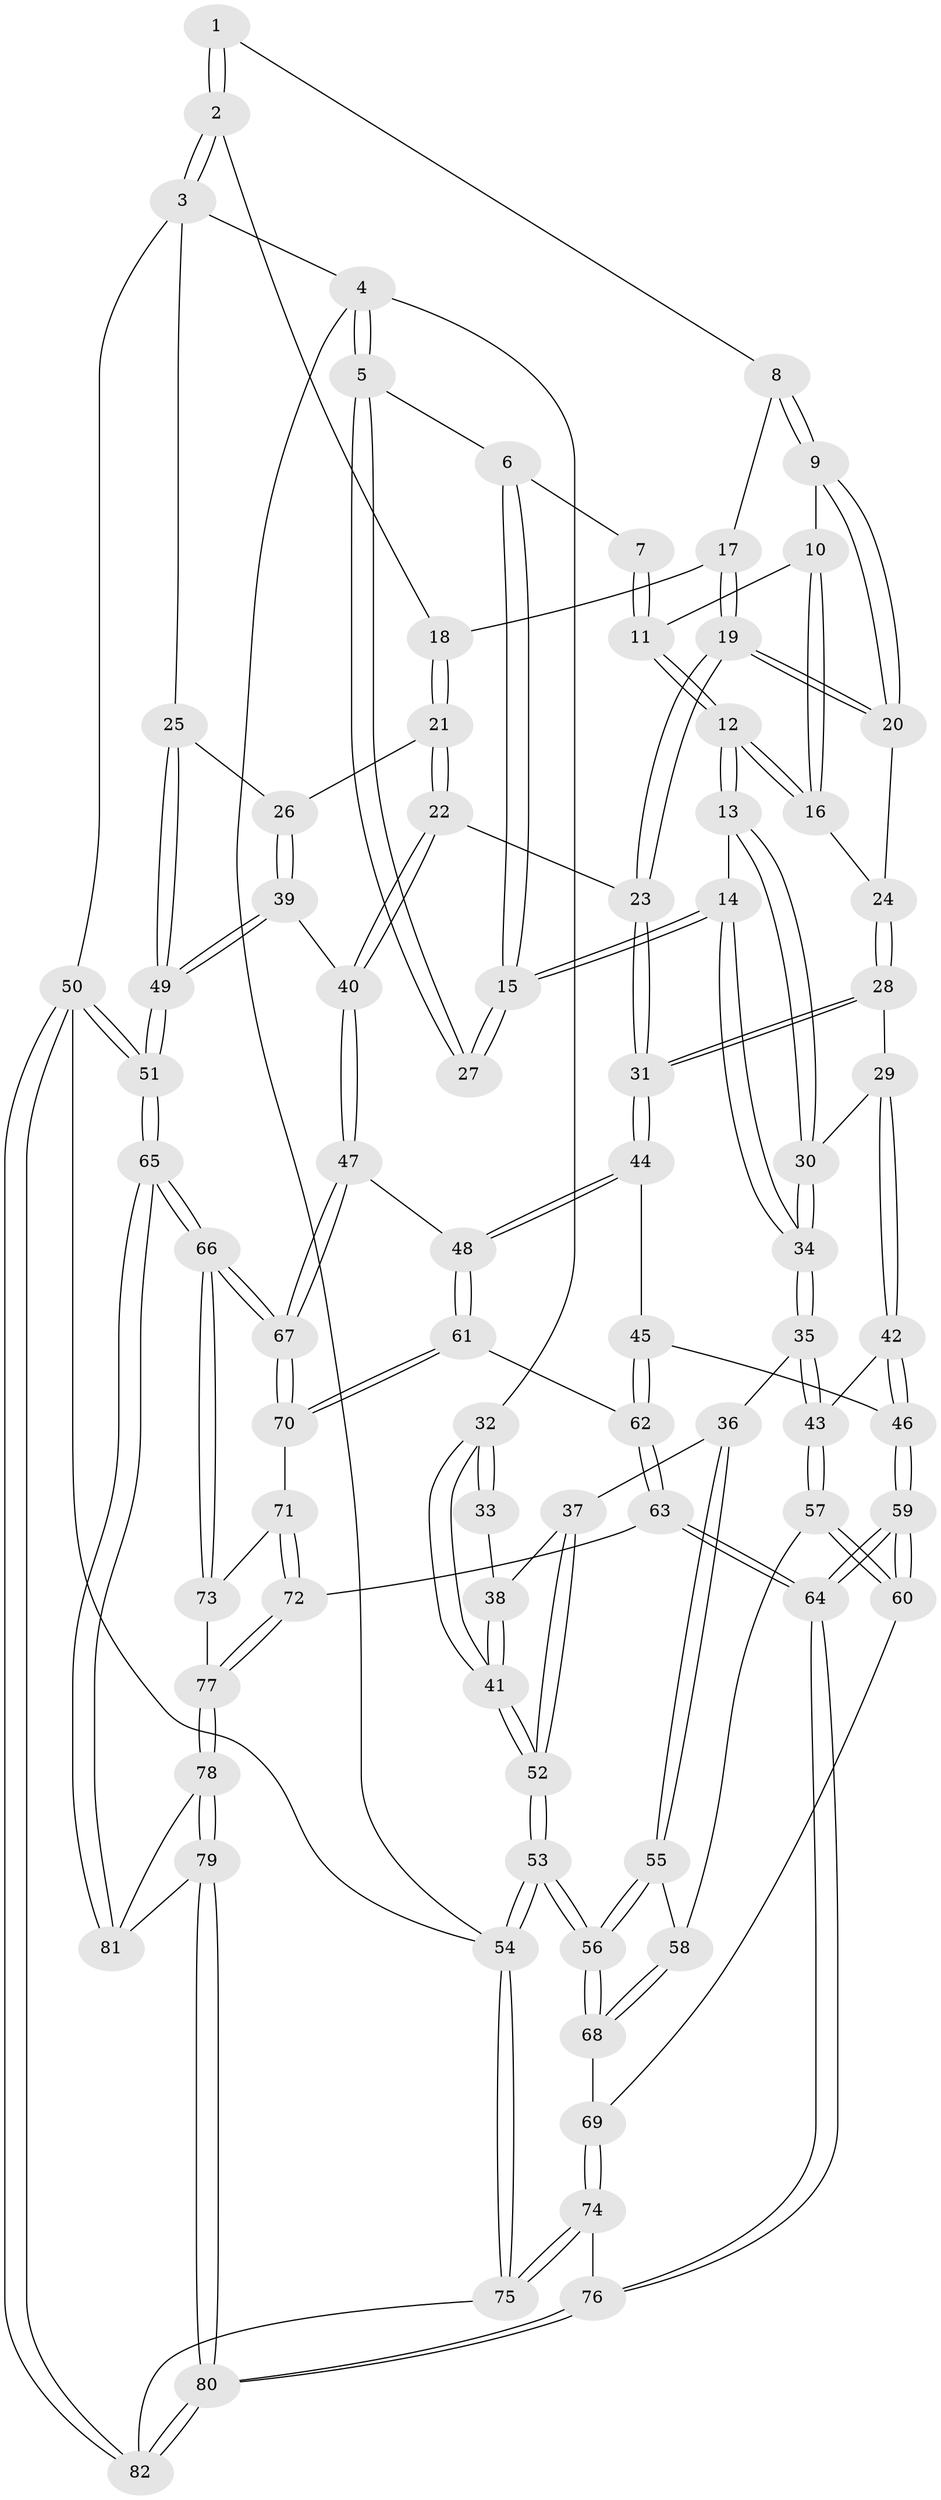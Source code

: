 // coarse degree distribution, {3: 0.14285714285714285, 4: 0.4897959183673469, 5: 0.2653061224489796, 6: 0.08163265306122448, 2: 0.02040816326530612}
// Generated by graph-tools (version 1.1) at 2025/24/03/03/25 07:24:35]
// undirected, 82 vertices, 202 edges
graph export_dot {
graph [start="1"]
  node [color=gray90,style=filled];
  1 [pos="+0.5250371017232065+0"];
  2 [pos="+1+0"];
  3 [pos="+1+0"];
  4 [pos="+0+0"];
  5 [pos="+0+0"];
  6 [pos="+0.24109854837758354+0"];
  7 [pos="+0.3253875065741881+0"];
  8 [pos="+0.6073792565309754+0.06745399524737412"];
  9 [pos="+0.5876594963389817+0.10121766503560044"];
  10 [pos="+0.480196761735852+0.09550167512673184"];
  11 [pos="+0.36977542564193255+0"];
  12 [pos="+0.3812497739465381+0.20642508782704444"];
  13 [pos="+0.3714025527536429+0.21467009043547816"];
  14 [pos="+0.22145048940262724+0.23344427434869994"];
  15 [pos="+0.19346706528431726+0.20427765420205932"];
  16 [pos="+0.47666474749338456+0.2051094393487351"];
  17 [pos="+0.6955411125428219+0.09227890075609767"];
  18 [pos="+0.7418237099367311+0.0757847907840712"];
  19 [pos="+0.6774741629568699+0.28118341819736553"];
  20 [pos="+0.5850789046383368+0.11905803377066446"];
  21 [pos="+0.8056495531278465+0.22991338754940896"];
  22 [pos="+0.6926146482024227+0.2934625972234949"];
  23 [pos="+0.6803999267514552+0.29422536403034066"];
  24 [pos="+0.4891287000460161+0.21055843731598226"];
  25 [pos="+1+0"];
  26 [pos="+0.8764091901621246+0.22065419432613484"];
  27 [pos="+0.14240341024569772+0.20908010721432047"];
  28 [pos="+0.5315298435581307+0.26590932638228193"];
  29 [pos="+0.4217508274214039+0.35990652817939583"];
  30 [pos="+0.3966631883268559+0.3280807791173734"];
  31 [pos="+0.6438093672554579+0.3205859540669319"];
  32 [pos="+0+0"];
  33 [pos="+0.11069716251072784+0.21735283752732756"];
  34 [pos="+0.226308719494999+0.3605971984105957"];
  35 [pos="+0.21814117174517084+0.4023996415202486"];
  36 [pos="+0.190384852290569+0.41763716539018675"];
  37 [pos="+0.1249152671662828+0.4063433797720236"];
  38 [pos="+0.018755284612306296+0.2996546471667173"];
  39 [pos="+0.9247148889805188+0.45041706335468584"];
  40 [pos="+0.8908619865815995+0.47178000987071683"];
  41 [pos="+0+0.3422662923350666"];
  42 [pos="+0.43453335421793216+0.4691096729976708"];
  43 [pos="+0.31055095600929417+0.46505588258882086"];
  44 [pos="+0.6366735033197446+0.3429545771458379"];
  45 [pos="+0.4829664903781451+0.4771123627217008"];
  46 [pos="+0.44597324529109816+0.477363918298233"];
  47 [pos="+0.8419570112157085+0.5477159098086948"];
  48 [pos="+0.7148397830063707+0.5428768490216612"];
  49 [pos="+1+0.42444198433548125"];
  50 [pos="+1+1"];
  51 [pos="+1+1"];
  52 [pos="+0+0.5891311318674131"];
  53 [pos="+0+0.6479570877042403"];
  54 [pos="+0+1"];
  55 [pos="+0.17635693131739363+0.457748091056533"];
  56 [pos="+0.0379735806186461+0.6581825464762177"];
  57 [pos="+0.27145391483451764+0.5973850904014321"];
  58 [pos="+0.22752858390010158+0.5967631068742327"];
  59 [pos="+0.38627505795418915+0.7182796393585869"];
  60 [pos="+0.3594674170268451+0.7018330393049284"];
  61 [pos="+0.6521770504070719+0.5869514589501083"];
  62 [pos="+0.594959029248953+0.579077778262023"];
  63 [pos="+0.45642078419623394+0.7448902465603284"];
  64 [pos="+0.39795835633619675+0.7408721248717888"];
  65 [pos="+0.9860076028396874+0.9567542528476637"];
  66 [pos="+0.9693619968485809+0.9351994980939634"];
  67 [pos="+0.9447165035076894+0.8876942838343886"];
  68 [pos="+0.060632700875086036+0.6671557623030177"];
  69 [pos="+0.10006426788773103+0.7022940065354433"];
  70 [pos="+0.6626424413626996+0.6729179184306798"];
  71 [pos="+0.6129939353134235+0.7320555941936858"];
  72 [pos="+0.4833705274829464+0.7585495280964706"];
  73 [pos="+0.6714979503020494+0.8176004125892561"];
  74 [pos="+0.1840020655152184+0.8482453916490033"];
  75 [pos="+0+1"];
  76 [pos="+0.3284649301871148+0.8620945845108333"];
  77 [pos="+0.5468049444176349+0.8438618550138671"];
  78 [pos="+0.5535595184183613+0.8886364421049122"];
  79 [pos="+0.4875811995657656+1"];
  80 [pos="+0.39758414512068835+1"];
  81 [pos="+0.7025842753612072+0.9377528157714906"];
  82 [pos="+0.39433565395613507+1"];
  1 -- 2;
  1 -- 2;
  1 -- 8;
  2 -- 3;
  2 -- 3;
  2 -- 18;
  3 -- 4;
  3 -- 25;
  3 -- 50;
  4 -- 5;
  4 -- 5;
  4 -- 32;
  4 -- 54;
  5 -- 6;
  5 -- 27;
  5 -- 27;
  6 -- 7;
  6 -- 15;
  6 -- 15;
  7 -- 11;
  7 -- 11;
  8 -- 9;
  8 -- 9;
  8 -- 17;
  9 -- 10;
  9 -- 20;
  9 -- 20;
  10 -- 11;
  10 -- 16;
  10 -- 16;
  11 -- 12;
  11 -- 12;
  12 -- 13;
  12 -- 13;
  12 -- 16;
  12 -- 16;
  13 -- 14;
  13 -- 30;
  13 -- 30;
  14 -- 15;
  14 -- 15;
  14 -- 34;
  14 -- 34;
  15 -- 27;
  15 -- 27;
  16 -- 24;
  17 -- 18;
  17 -- 19;
  17 -- 19;
  18 -- 21;
  18 -- 21;
  19 -- 20;
  19 -- 20;
  19 -- 23;
  19 -- 23;
  20 -- 24;
  21 -- 22;
  21 -- 22;
  21 -- 26;
  22 -- 23;
  22 -- 40;
  22 -- 40;
  23 -- 31;
  23 -- 31;
  24 -- 28;
  24 -- 28;
  25 -- 26;
  25 -- 49;
  25 -- 49;
  26 -- 39;
  26 -- 39;
  28 -- 29;
  28 -- 31;
  28 -- 31;
  29 -- 30;
  29 -- 42;
  29 -- 42;
  30 -- 34;
  30 -- 34;
  31 -- 44;
  31 -- 44;
  32 -- 33;
  32 -- 33;
  32 -- 41;
  32 -- 41;
  33 -- 38;
  34 -- 35;
  34 -- 35;
  35 -- 36;
  35 -- 43;
  35 -- 43;
  36 -- 37;
  36 -- 55;
  36 -- 55;
  37 -- 38;
  37 -- 52;
  37 -- 52;
  38 -- 41;
  38 -- 41;
  39 -- 40;
  39 -- 49;
  39 -- 49;
  40 -- 47;
  40 -- 47;
  41 -- 52;
  41 -- 52;
  42 -- 43;
  42 -- 46;
  42 -- 46;
  43 -- 57;
  43 -- 57;
  44 -- 45;
  44 -- 48;
  44 -- 48;
  45 -- 46;
  45 -- 62;
  45 -- 62;
  46 -- 59;
  46 -- 59;
  47 -- 48;
  47 -- 67;
  47 -- 67;
  48 -- 61;
  48 -- 61;
  49 -- 51;
  49 -- 51;
  50 -- 51;
  50 -- 51;
  50 -- 82;
  50 -- 82;
  50 -- 54;
  51 -- 65;
  51 -- 65;
  52 -- 53;
  52 -- 53;
  53 -- 54;
  53 -- 54;
  53 -- 56;
  53 -- 56;
  54 -- 75;
  54 -- 75;
  55 -- 56;
  55 -- 56;
  55 -- 58;
  56 -- 68;
  56 -- 68;
  57 -- 58;
  57 -- 60;
  57 -- 60;
  58 -- 68;
  58 -- 68;
  59 -- 60;
  59 -- 60;
  59 -- 64;
  59 -- 64;
  60 -- 69;
  61 -- 62;
  61 -- 70;
  61 -- 70;
  62 -- 63;
  62 -- 63;
  63 -- 64;
  63 -- 64;
  63 -- 72;
  64 -- 76;
  64 -- 76;
  65 -- 66;
  65 -- 66;
  65 -- 81;
  65 -- 81;
  66 -- 67;
  66 -- 67;
  66 -- 73;
  66 -- 73;
  67 -- 70;
  67 -- 70;
  68 -- 69;
  69 -- 74;
  69 -- 74;
  70 -- 71;
  71 -- 72;
  71 -- 72;
  71 -- 73;
  72 -- 77;
  72 -- 77;
  73 -- 77;
  74 -- 75;
  74 -- 75;
  74 -- 76;
  75 -- 82;
  76 -- 80;
  76 -- 80;
  77 -- 78;
  77 -- 78;
  78 -- 79;
  78 -- 79;
  78 -- 81;
  79 -- 80;
  79 -- 80;
  79 -- 81;
  80 -- 82;
  80 -- 82;
}
